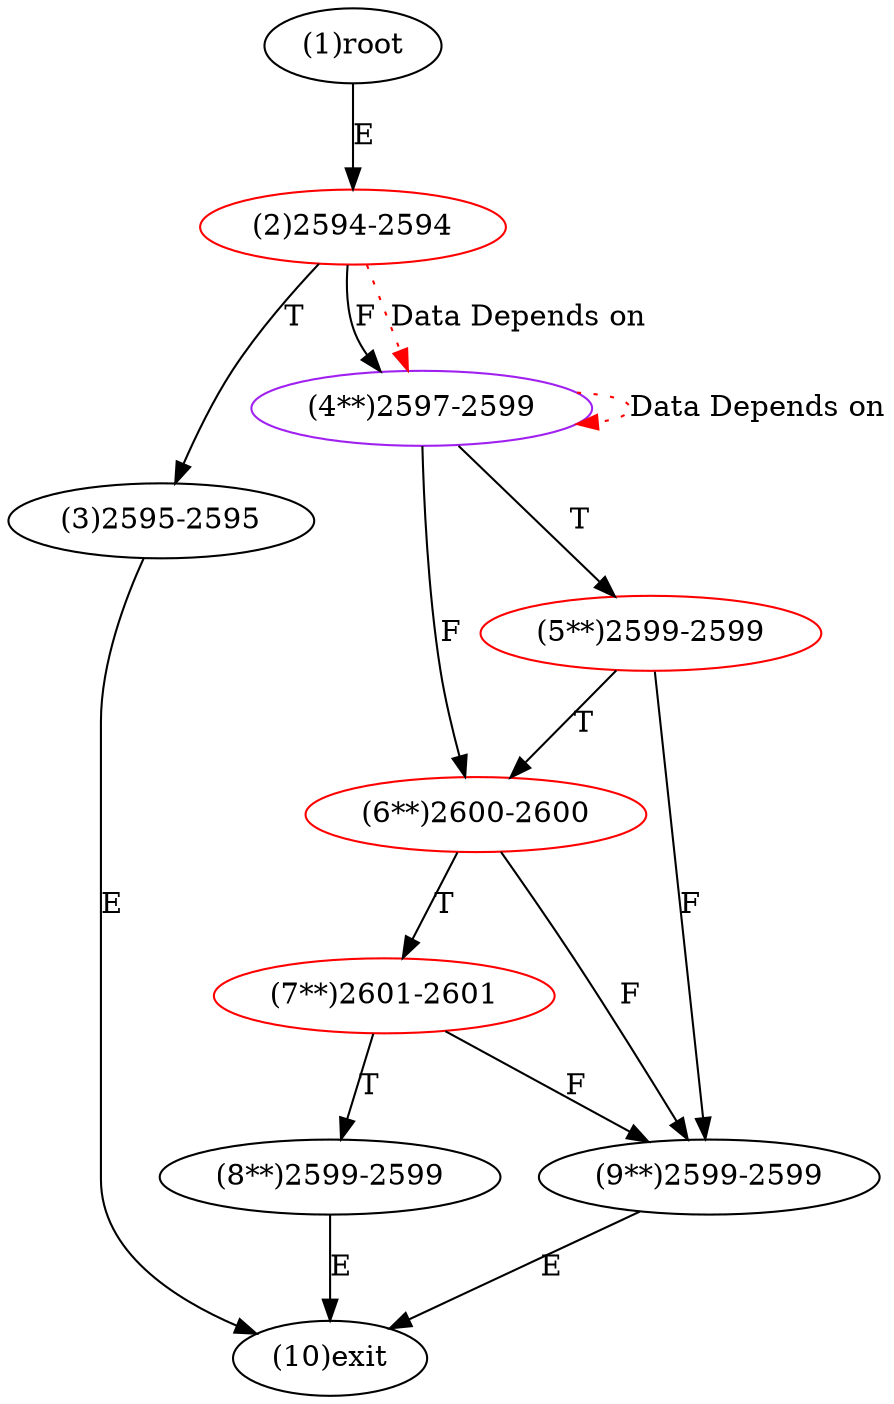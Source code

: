 digraph "" { 
1[ label="(1)root"];
2[ label="(2)2594-2594",color=red];
3[ label="(3)2595-2595"];
4[ label="(4**)2597-2599",color=purple];
5[ label="(5**)2599-2599",color=red];
6[ label="(6**)2600-2600",color=red];
7[ label="(7**)2601-2601",color=red];
8[ label="(8**)2599-2599"];
9[ label="(9**)2599-2599"];
10[ label="(10)exit"];
1->2[ label="E"];
2->4[ label="F"];
2->3[ label="T"];
3->10[ label="E"];
4->6[ label="F"];
4->5[ label="T"];
5->9[ label="F"];
5->6[ label="T"];
6->9[ label="F"];
6->7[ label="T"];
7->9[ label="F"];
7->8[ label="T"];
8->10[ label="E"];
9->10[ label="E"];
2->4[ color="red" label="Data Depends on" style = dotted ];
4->4[ color="red" label="Data Depends on" style = dotted ];
}